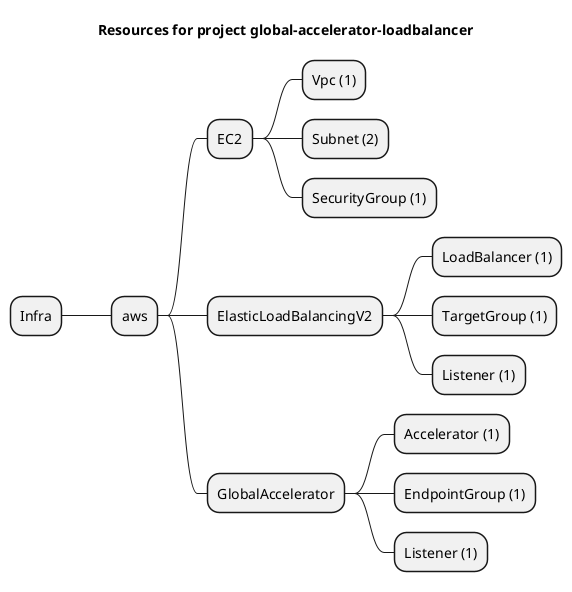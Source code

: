 @startmindmap
title Resources for project global-accelerator-loadbalancer
skinparam monochrome true
+ Infra
++ aws
+++ EC2
++++ Vpc (1)
++++ Subnet (2)
++++ SecurityGroup (1)
+++ ElasticLoadBalancingV2
++++ LoadBalancer (1)
++++ TargetGroup (1)
++++ Listener (1)
+++ GlobalAccelerator
++++ Accelerator (1)
++++ EndpointGroup (1)
++++ Listener (1)
@endmindmap